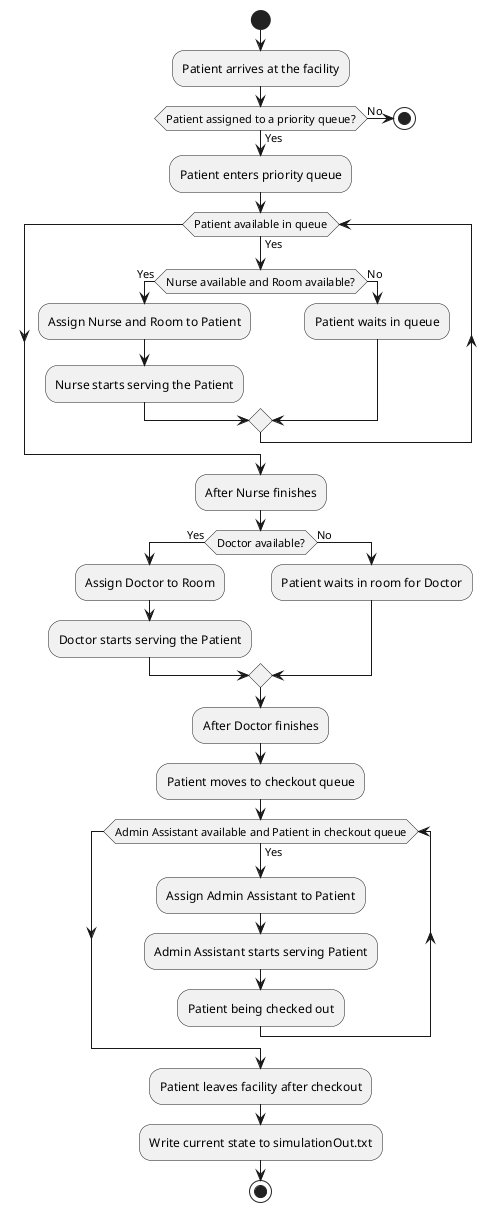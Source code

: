 @startuml
start
:Patient arrives at the facility;
if (Patient assigned to a priority queue?) then (Yes)
    :Patient enters priority queue;
else (No)
    stop
endif

while (Patient available in queue) is (Yes)
    if (Nurse available and Room available?) then (Yes)
        :Assign Nurse and Room to Patient;
        :Nurse starts serving the Patient;
    else (No)
        :Patient waits in queue;
    endif
endwhile

:After Nurse finishes;
if (Doctor available?) then (Yes)
    :Assign Doctor to Room;
    :Doctor starts serving the Patient;
else (No)
    :Patient waits in room for Doctor;
endif

:After Doctor finishes;
:Patient moves to checkout queue;

while (Admin Assistant available and Patient in checkout queue) is (Yes)
    :Assign Admin Assistant to Patient;
    :Admin Assistant starts serving Patient;
    :Patient being checked out;
endwhile

:Patient leaves facility after checkout;
:Write current state to simulationOut.txt;

stop
@enduml